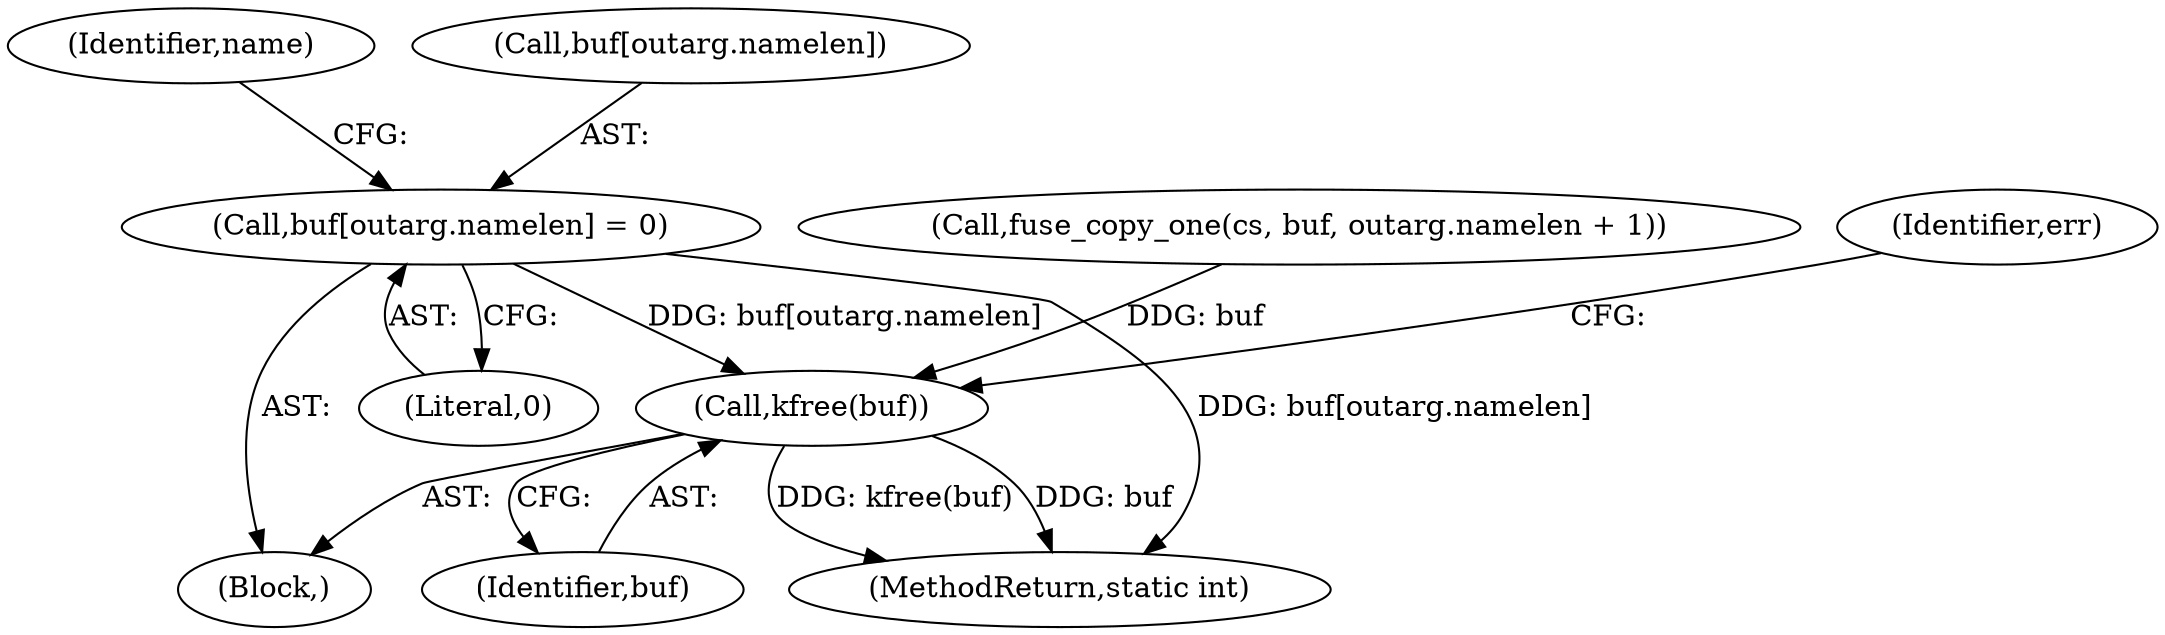 digraph "0_linux_c2183d1e9b3f313dd8ba2b1b0197c8d9fb86a7ae@array" {
"1000199" [label="(Call,buf[outarg.namelen] = 0)"];
"1000246" [label="(Call,kfree(buf))"];
"1000186" [label="(Call,fuse_copy_one(cs, buf, outarg.namelen + 1))"];
"1000208" [label="(Identifier,name)"];
"1000249" [label="(Identifier,err)"];
"1000257" [label="(MethodReturn,static int)"];
"1000200" [label="(Call,buf[outarg.namelen])"];
"1000205" [label="(Literal,0)"];
"1000247" [label="(Identifier,buf)"];
"1000246" [label="(Call,kfree(buf))"];
"1000104" [label="(Block,)"];
"1000199" [label="(Call,buf[outarg.namelen] = 0)"];
"1000199" -> "1000104"  [label="AST: "];
"1000199" -> "1000205"  [label="CFG: "];
"1000200" -> "1000199"  [label="AST: "];
"1000205" -> "1000199"  [label="AST: "];
"1000208" -> "1000199"  [label="CFG: "];
"1000199" -> "1000257"  [label="DDG: buf[outarg.namelen]"];
"1000199" -> "1000246"  [label="DDG: buf[outarg.namelen]"];
"1000246" -> "1000104"  [label="AST: "];
"1000246" -> "1000247"  [label="CFG: "];
"1000247" -> "1000246"  [label="AST: "];
"1000249" -> "1000246"  [label="CFG: "];
"1000246" -> "1000257"  [label="DDG: kfree(buf)"];
"1000246" -> "1000257"  [label="DDG: buf"];
"1000186" -> "1000246"  [label="DDG: buf"];
}

